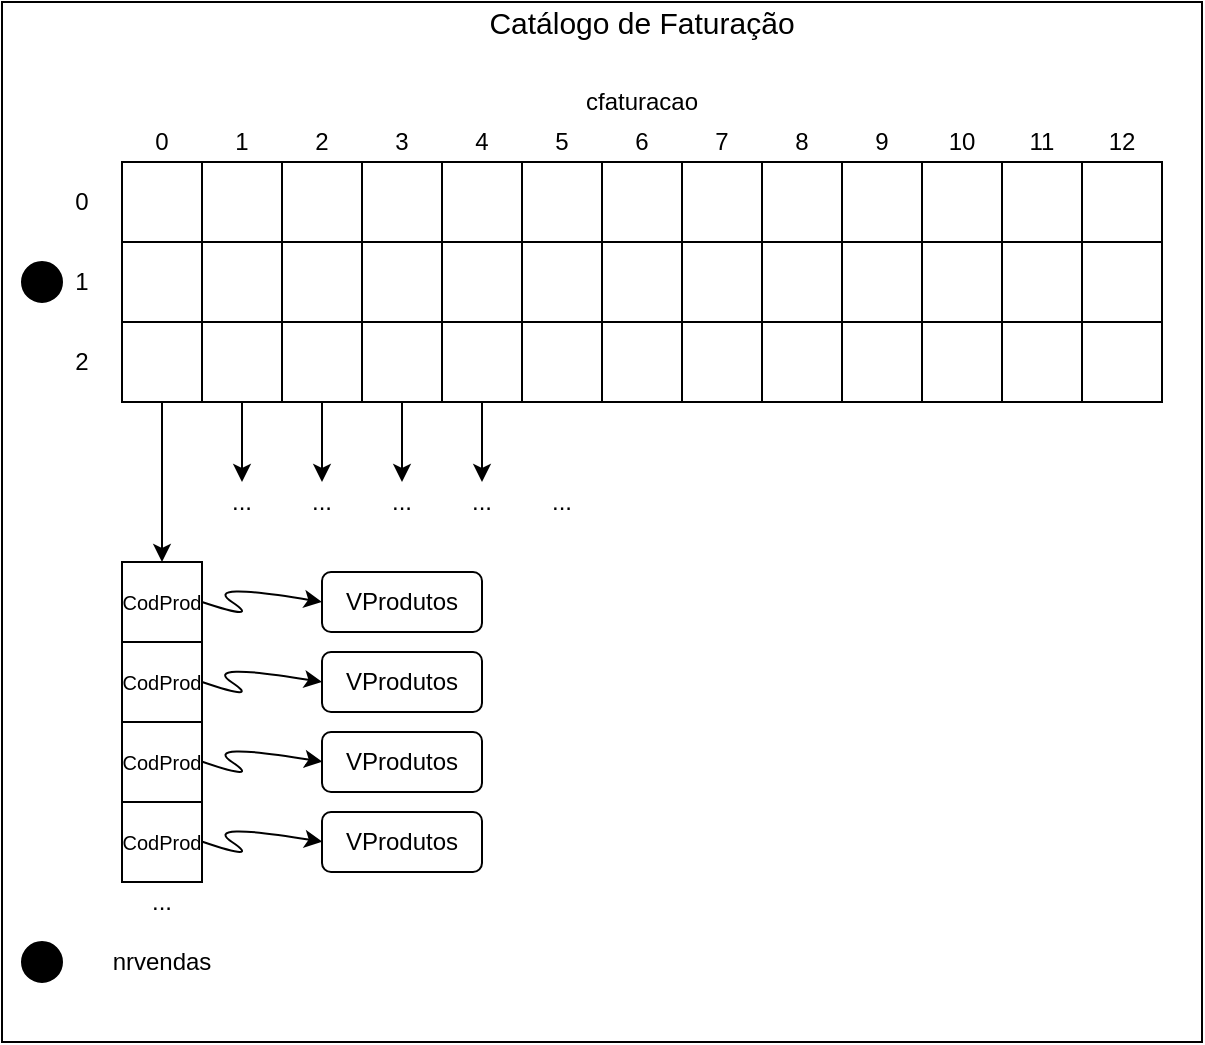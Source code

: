 <mxfile version="10.7.1" type="device"><diagram id="8GkzO-2iXQMkuJmufmp5" name="Page-1"><mxGraphModel dx="1200" dy="639" grid="1" gridSize="10" guides="1" tooltips="1" connect="1" arrows="1" fold="1" page="1" pageScale="1" pageWidth="850" pageHeight="1100" math="0" shadow="0"><root><mxCell id="0"/><mxCell id="1" parent="0"/><mxCell id="2WYAGC3ekxAIEiTmy_mu-112" value="" style="rounded=0;whiteSpace=wrap;html=1;" parent="1" vertex="1"><mxGeometry x="40" y="40" width="600" height="520" as="geometry"/></mxCell><mxCell id="2WYAGC3ekxAIEiTmy_mu-7" value="" style="whiteSpace=wrap;html=1;aspect=fixed;" parent="1" vertex="1"><mxGeometry x="300" y="120" width="40" height="40" as="geometry"/></mxCell><mxCell id="2WYAGC3ekxAIEiTmy_mu-8" value="" style="whiteSpace=wrap;html=1;aspect=fixed;" parent="1" vertex="1"><mxGeometry x="340" y="120" width="40" height="40" as="geometry"/></mxCell><mxCell id="2WYAGC3ekxAIEiTmy_mu-16" value="cfaturacao&lt;br&gt;" style="text;html=1;strokeColor=none;fillColor=none;align=center;verticalAlign=middle;whiteSpace=wrap;rounded=0;" parent="1" vertex="1"><mxGeometry x="340" y="80" width="40" height="20" as="geometry"/></mxCell><mxCell id="2WYAGC3ekxAIEiTmy_mu-43" value="" style="whiteSpace=wrap;html=1;aspect=fixed;" parent="1" vertex="1"><mxGeometry x="380" y="120" width="40" height="40" as="geometry"/></mxCell><mxCell id="2WYAGC3ekxAIEiTmy_mu-80" value="...&lt;br&gt;" style="text;html=1;strokeColor=none;fillColor=none;align=center;verticalAlign=middle;whiteSpace=wrap;rounded=0;" parent="1" vertex="1"><mxGeometry x="300" y="280" width="40" height="20" as="geometry"/></mxCell><mxCell id="2WYAGC3ekxAIEiTmy_mu-113" value="&lt;font style=&quot;font-size: 15px&quot;&gt;Catálogo de Faturação&lt;/font&gt;" style="text;html=1;strokeColor=none;fillColor=none;align=center;verticalAlign=middle;whiteSpace=wrap;rounded=0;" parent="1" vertex="1"><mxGeometry x="275" y="40" width="170" height="20" as="geometry"/></mxCell><mxCell id="I_eOMnqbbrUDG-Di17Q0-278" value="" style="whiteSpace=wrap;html=1;aspect=fixed;" vertex="1" parent="1"><mxGeometry x="260" y="120" width="40" height="40" as="geometry"/></mxCell><mxCell id="I_eOMnqbbrUDG-Di17Q0-279" value="" style="whiteSpace=wrap;html=1;aspect=fixed;" vertex="1" parent="1"><mxGeometry x="220" y="120" width="40" height="40" as="geometry"/></mxCell><mxCell id="I_eOMnqbbrUDG-Di17Q0-280" value="" style="whiteSpace=wrap;html=1;aspect=fixed;" vertex="1" parent="1"><mxGeometry x="420" y="120" width="40" height="40" as="geometry"/></mxCell><mxCell id="I_eOMnqbbrUDG-Di17Q0-281" value="" style="whiteSpace=wrap;html=1;aspect=fixed;" vertex="1" parent="1"><mxGeometry x="460" y="120" width="40" height="40" as="geometry"/></mxCell><mxCell id="I_eOMnqbbrUDG-Di17Q0-282" value="" style="whiteSpace=wrap;html=1;aspect=fixed;" vertex="1" parent="1"><mxGeometry x="500" y="120" width="40" height="40" as="geometry"/></mxCell><mxCell id="I_eOMnqbbrUDG-Di17Q0-283" value="" style="whiteSpace=wrap;html=1;aspect=fixed;" vertex="1" parent="1"><mxGeometry x="180" y="120" width="40" height="40" as="geometry"/></mxCell><mxCell id="I_eOMnqbbrUDG-Di17Q0-284" value="" style="whiteSpace=wrap;html=1;aspect=fixed;" vertex="1" parent="1"><mxGeometry x="140" y="120" width="40" height="40" as="geometry"/></mxCell><mxCell id="I_eOMnqbbrUDG-Di17Q0-285" value="" style="whiteSpace=wrap;html=1;aspect=fixed;" vertex="1" parent="1"><mxGeometry x="540" y="120" width="40" height="40" as="geometry"/></mxCell><mxCell id="I_eOMnqbbrUDG-Di17Q0-286" value="" style="whiteSpace=wrap;html=1;aspect=fixed;" vertex="1" parent="1"><mxGeometry x="580" y="120" width="40" height="40" as="geometry"/></mxCell><mxCell id="I_eOMnqbbrUDG-Di17Q0-287" value="" style="whiteSpace=wrap;html=1;aspect=fixed;" vertex="1" parent="1"><mxGeometry x="100" y="120" width="40" height="40" as="geometry"/></mxCell><mxCell id="I_eOMnqbbrUDG-Di17Q0-288" value="0" style="text;html=1;strokeColor=none;fillColor=none;align=center;verticalAlign=middle;whiteSpace=wrap;rounded=0;" vertex="1" parent="1"><mxGeometry x="100" y="100" width="40" height="20" as="geometry"/></mxCell><mxCell id="I_eOMnqbbrUDG-Di17Q0-289" value="1" style="text;html=1;strokeColor=none;fillColor=none;align=center;verticalAlign=middle;whiteSpace=wrap;rounded=0;" vertex="1" parent="1"><mxGeometry x="140" y="100" width="40" height="20" as="geometry"/></mxCell><mxCell id="I_eOMnqbbrUDG-Di17Q0-290" value="2" style="text;html=1;strokeColor=none;fillColor=none;align=center;verticalAlign=middle;whiteSpace=wrap;rounded=0;" vertex="1" parent="1"><mxGeometry x="180" y="100" width="40" height="20" as="geometry"/></mxCell><mxCell id="I_eOMnqbbrUDG-Di17Q0-291" value="3" style="text;html=1;strokeColor=none;fillColor=none;align=center;verticalAlign=middle;whiteSpace=wrap;rounded=0;" vertex="1" parent="1"><mxGeometry x="220" y="100" width="40" height="20" as="geometry"/></mxCell><mxCell id="I_eOMnqbbrUDG-Di17Q0-292" value="4" style="text;html=1;strokeColor=none;fillColor=none;align=center;verticalAlign=middle;whiteSpace=wrap;rounded=0;" vertex="1" parent="1"><mxGeometry x="260" y="100" width="40" height="20" as="geometry"/></mxCell><mxCell id="I_eOMnqbbrUDG-Di17Q0-293" value="5" style="text;html=1;strokeColor=none;fillColor=none;align=center;verticalAlign=middle;whiteSpace=wrap;rounded=0;" vertex="1" parent="1"><mxGeometry x="300" y="100" width="40" height="20" as="geometry"/></mxCell><mxCell id="I_eOMnqbbrUDG-Di17Q0-294" value="6" style="text;html=1;strokeColor=none;fillColor=none;align=center;verticalAlign=middle;whiteSpace=wrap;rounded=0;" vertex="1" parent="1"><mxGeometry x="340" y="100" width="40" height="20" as="geometry"/></mxCell><mxCell id="I_eOMnqbbrUDG-Di17Q0-295" value="7" style="text;html=1;strokeColor=none;fillColor=none;align=center;verticalAlign=middle;whiteSpace=wrap;rounded=0;" vertex="1" parent="1"><mxGeometry x="380" y="100" width="40" height="20" as="geometry"/></mxCell><mxCell id="I_eOMnqbbrUDG-Di17Q0-296" value="8" style="text;html=1;strokeColor=none;fillColor=none;align=center;verticalAlign=middle;whiteSpace=wrap;rounded=0;" vertex="1" parent="1"><mxGeometry x="420" y="100" width="40" height="20" as="geometry"/></mxCell><mxCell id="I_eOMnqbbrUDG-Di17Q0-297" value="9" style="text;html=1;strokeColor=none;fillColor=none;align=center;verticalAlign=middle;whiteSpace=wrap;rounded=0;" vertex="1" parent="1"><mxGeometry x="460" y="100" width="40" height="20" as="geometry"/></mxCell><mxCell id="I_eOMnqbbrUDG-Di17Q0-298" value="10" style="text;html=1;strokeColor=none;fillColor=none;align=center;verticalAlign=middle;whiteSpace=wrap;rounded=0;" vertex="1" parent="1"><mxGeometry x="500" y="100" width="40" height="20" as="geometry"/></mxCell><mxCell id="I_eOMnqbbrUDG-Di17Q0-299" value="11" style="text;html=1;strokeColor=none;fillColor=none;align=center;verticalAlign=middle;whiteSpace=wrap;rounded=0;" vertex="1" parent="1"><mxGeometry x="540" y="100" width="40" height="20" as="geometry"/></mxCell><mxCell id="I_eOMnqbbrUDG-Di17Q0-300" value="12" style="text;html=1;strokeColor=none;fillColor=none;align=center;verticalAlign=middle;whiteSpace=wrap;rounded=0;" vertex="1" parent="1"><mxGeometry x="580" y="100" width="40" height="20" as="geometry"/></mxCell><mxCell id="I_eOMnqbbrUDG-Di17Q0-317" value="" style="whiteSpace=wrap;html=1;aspect=fixed;" vertex="1" parent="1"><mxGeometry x="300" y="160" width="40" height="40" as="geometry"/></mxCell><mxCell id="I_eOMnqbbrUDG-Di17Q0-318" value="" style="whiteSpace=wrap;html=1;aspect=fixed;" vertex="1" parent="1"><mxGeometry x="340" y="160" width="40" height="40" as="geometry"/></mxCell><mxCell id="I_eOMnqbbrUDG-Di17Q0-319" value="" style="whiteSpace=wrap;html=1;aspect=fixed;" vertex="1" parent="1"><mxGeometry x="380" y="160" width="40" height="40" as="geometry"/></mxCell><mxCell id="I_eOMnqbbrUDG-Di17Q0-320" value="" style="whiteSpace=wrap;html=1;aspect=fixed;" vertex="1" parent="1"><mxGeometry x="260" y="160" width="40" height="40" as="geometry"/></mxCell><mxCell id="I_eOMnqbbrUDG-Di17Q0-321" value="" style="whiteSpace=wrap;html=1;aspect=fixed;" vertex="1" parent="1"><mxGeometry x="220" y="160" width="40" height="40" as="geometry"/></mxCell><mxCell id="I_eOMnqbbrUDG-Di17Q0-322" value="" style="whiteSpace=wrap;html=1;aspect=fixed;" vertex="1" parent="1"><mxGeometry x="420" y="160" width="40" height="40" as="geometry"/></mxCell><mxCell id="I_eOMnqbbrUDG-Di17Q0-323" value="" style="whiteSpace=wrap;html=1;aspect=fixed;" vertex="1" parent="1"><mxGeometry x="460" y="160" width="40" height="40" as="geometry"/></mxCell><mxCell id="I_eOMnqbbrUDG-Di17Q0-324" value="" style="whiteSpace=wrap;html=1;aspect=fixed;" vertex="1" parent="1"><mxGeometry x="500" y="160" width="40" height="40" as="geometry"/></mxCell><mxCell id="I_eOMnqbbrUDG-Di17Q0-325" value="" style="whiteSpace=wrap;html=1;aspect=fixed;" vertex="1" parent="1"><mxGeometry x="180" y="160" width="40" height="40" as="geometry"/></mxCell><mxCell id="I_eOMnqbbrUDG-Di17Q0-326" value="" style="whiteSpace=wrap;html=1;aspect=fixed;" vertex="1" parent="1"><mxGeometry x="140" y="160" width="40" height="40" as="geometry"/></mxCell><mxCell id="I_eOMnqbbrUDG-Di17Q0-327" value="" style="whiteSpace=wrap;html=1;aspect=fixed;" vertex="1" parent="1"><mxGeometry x="540" y="160" width="40" height="40" as="geometry"/></mxCell><mxCell id="I_eOMnqbbrUDG-Di17Q0-328" value="" style="whiteSpace=wrap;html=1;aspect=fixed;" vertex="1" parent="1"><mxGeometry x="580" y="160" width="40" height="40" as="geometry"/></mxCell><mxCell id="I_eOMnqbbrUDG-Di17Q0-329" value="" style="whiteSpace=wrap;html=1;aspect=fixed;" vertex="1" parent="1"><mxGeometry x="100" y="160" width="40" height="40" as="geometry"/></mxCell><mxCell id="I_eOMnqbbrUDG-Di17Q0-330" value="" style="whiteSpace=wrap;html=1;aspect=fixed;" vertex="1" parent="1"><mxGeometry x="300" y="200" width="40" height="40" as="geometry"/></mxCell><mxCell id="I_eOMnqbbrUDG-Di17Q0-331" value="" style="whiteSpace=wrap;html=1;aspect=fixed;" vertex="1" parent="1"><mxGeometry x="340" y="200" width="40" height="40" as="geometry"/></mxCell><mxCell id="I_eOMnqbbrUDG-Di17Q0-332" value="" style="whiteSpace=wrap;html=1;aspect=fixed;" vertex="1" parent="1"><mxGeometry x="380" y="200" width="40" height="40" as="geometry"/></mxCell><mxCell id="I_eOMnqbbrUDG-Di17Q0-333" value="" style="whiteSpace=wrap;html=1;aspect=fixed;" vertex="1" parent="1"><mxGeometry x="260" y="200" width="40" height="40" as="geometry"/></mxCell><mxCell id="I_eOMnqbbrUDG-Di17Q0-334" value="" style="whiteSpace=wrap;html=1;aspect=fixed;" vertex="1" parent="1"><mxGeometry x="220" y="200" width="40" height="40" as="geometry"/></mxCell><mxCell id="I_eOMnqbbrUDG-Di17Q0-335" value="" style="whiteSpace=wrap;html=1;aspect=fixed;" vertex="1" parent="1"><mxGeometry x="420" y="200" width="40" height="40" as="geometry"/></mxCell><mxCell id="I_eOMnqbbrUDG-Di17Q0-336" value="" style="whiteSpace=wrap;html=1;aspect=fixed;" vertex="1" parent="1"><mxGeometry x="460" y="200" width="40" height="40" as="geometry"/></mxCell><mxCell id="I_eOMnqbbrUDG-Di17Q0-337" value="" style="whiteSpace=wrap;html=1;aspect=fixed;" vertex="1" parent="1"><mxGeometry x="500" y="200" width="40" height="40" as="geometry"/></mxCell><mxCell id="I_eOMnqbbrUDG-Di17Q0-338" value="" style="whiteSpace=wrap;html=1;aspect=fixed;" vertex="1" parent="1"><mxGeometry x="180" y="200" width="40" height="40" as="geometry"/></mxCell><mxCell id="I_eOMnqbbrUDG-Di17Q0-339" value="" style="whiteSpace=wrap;html=1;aspect=fixed;" vertex="1" parent="1"><mxGeometry x="140" y="200" width="40" height="40" as="geometry"/></mxCell><mxCell id="I_eOMnqbbrUDG-Di17Q0-340" value="" style="whiteSpace=wrap;html=1;aspect=fixed;" vertex="1" parent="1"><mxGeometry x="540" y="200" width="40" height="40" as="geometry"/></mxCell><mxCell id="I_eOMnqbbrUDG-Di17Q0-341" value="" style="whiteSpace=wrap;html=1;aspect=fixed;" vertex="1" parent="1"><mxGeometry x="580" y="200" width="40" height="40" as="geometry"/></mxCell><mxCell id="I_eOMnqbbrUDG-Di17Q0-342" value="" style="whiteSpace=wrap;html=1;aspect=fixed;" vertex="1" parent="1"><mxGeometry x="100" y="200" width="40" height="40" as="geometry"/></mxCell><mxCell id="I_eOMnqbbrUDG-Di17Q0-343" value="0" style="text;html=1;strokeColor=none;fillColor=none;align=center;verticalAlign=middle;whiteSpace=wrap;rounded=0;" vertex="1" parent="1"><mxGeometry x="60" y="130" width="40" height="20" as="geometry"/></mxCell><mxCell id="I_eOMnqbbrUDG-Di17Q0-344" value="1" style="text;html=1;strokeColor=none;fillColor=none;align=center;verticalAlign=middle;whiteSpace=wrap;rounded=0;" vertex="1" parent="1"><mxGeometry x="60" y="170" width="40" height="20" as="geometry"/></mxCell><mxCell id="I_eOMnqbbrUDG-Di17Q0-345" value="2" style="text;html=1;strokeColor=none;fillColor=none;align=center;verticalAlign=middle;whiteSpace=wrap;rounded=0;" vertex="1" parent="1"><mxGeometry x="60" y="210" width="40" height="20" as="geometry"/></mxCell><mxCell id="I_eOMnqbbrUDG-Di17Q0-362" value="" style="endArrow=classic;html=1;exitX=0.5;exitY=1;exitDx=0;exitDy=0;" edge="1" parent="1"><mxGeometry width="50" height="50" relative="1" as="geometry"><mxPoint x="280" y="240" as="sourcePoint"/><mxPoint x="280" y="280" as="targetPoint"/></mxGeometry></mxCell><mxCell id="I_eOMnqbbrUDG-Di17Q0-363" value="...&lt;br&gt;" style="text;html=1;strokeColor=none;fillColor=none;align=center;verticalAlign=middle;whiteSpace=wrap;rounded=0;" vertex="1" parent="1"><mxGeometry x="260" y="280" width="40" height="20" as="geometry"/></mxCell><mxCell id="I_eOMnqbbrUDG-Di17Q0-364" value="...&lt;br&gt;" style="text;html=1;strokeColor=none;fillColor=none;align=center;verticalAlign=middle;whiteSpace=wrap;rounded=0;" vertex="1" parent="1"><mxGeometry x="220" y="280" width="40" height="20" as="geometry"/></mxCell><mxCell id="I_eOMnqbbrUDG-Di17Q0-365" value="" style="endArrow=classic;html=1;exitX=0.5;exitY=1;exitDx=0;exitDy=0;" edge="1" parent="1"><mxGeometry width="50" height="50" relative="1" as="geometry"><mxPoint x="240" y="240" as="sourcePoint"/><mxPoint x="240" y="280" as="targetPoint"/></mxGeometry></mxCell><mxCell id="I_eOMnqbbrUDG-Di17Q0-366" value="" style="endArrow=classic;html=1;exitX=0.5;exitY=1;exitDx=0;exitDy=0;" edge="1" parent="1"><mxGeometry width="50" height="50" relative="1" as="geometry"><mxPoint x="160" y="240" as="sourcePoint"/><mxPoint x="160" y="280" as="targetPoint"/></mxGeometry></mxCell><mxCell id="I_eOMnqbbrUDG-Di17Q0-367" value="...&lt;br&gt;" style="text;html=1;strokeColor=none;fillColor=none;align=center;verticalAlign=middle;whiteSpace=wrap;rounded=0;" vertex="1" parent="1"><mxGeometry x="140" y="280" width="40" height="20" as="geometry"/></mxCell><mxCell id="I_eOMnqbbrUDG-Di17Q0-368" value="...&lt;br&gt;" style="text;html=1;strokeColor=none;fillColor=none;align=center;verticalAlign=middle;whiteSpace=wrap;rounded=0;" vertex="1" parent="1"><mxGeometry x="180" y="280" width="40" height="20" as="geometry"/></mxCell><mxCell id="I_eOMnqbbrUDG-Di17Q0-369" value="" style="endArrow=classic;html=1;exitX=0.5;exitY=1;exitDx=0;exitDy=0;" edge="1" parent="1"><mxGeometry width="50" height="50" relative="1" as="geometry"><mxPoint x="200" y="240" as="sourcePoint"/><mxPoint x="200" y="280" as="targetPoint"/></mxGeometry></mxCell><mxCell id="I_eOMnqbbrUDG-Di17Q0-370" value="" style="endArrow=classic;html=1;exitX=0.5;exitY=1;exitDx=0;exitDy=0;entryX=0.5;entryY=0;entryDx=0;entryDy=0;" edge="1" parent="1" target="I_eOMnqbbrUDG-Di17Q0-373"><mxGeometry width="50" height="50" relative="1" as="geometry"><mxPoint x="120" y="240" as="sourcePoint"/><mxPoint x="120" y="280" as="targetPoint"/></mxGeometry></mxCell><mxCell id="I_eOMnqbbrUDG-Di17Q0-373" value="&lt;font style=&quot;font-size: 10px&quot;&gt;CodProd&lt;/font&gt;" style="whiteSpace=wrap;html=1;aspect=fixed;" vertex="1" parent="1"><mxGeometry x="100" y="320" width="40" height="40" as="geometry"/></mxCell><mxCell id="I_eOMnqbbrUDG-Di17Q0-374" value="&lt;span&gt;&lt;font style=&quot;font-size: 10px&quot;&gt;CodProd&lt;/font&gt;&lt;/span&gt;&lt;br&gt;" style="whiteSpace=wrap;html=1;aspect=fixed;" vertex="1" parent="1"><mxGeometry x="100" y="360" width="40" height="40" as="geometry"/></mxCell><mxCell id="I_eOMnqbbrUDG-Di17Q0-375" value="&lt;span&gt;&lt;font style=&quot;font-size: 10px&quot;&gt;CodProd&lt;/font&gt;&lt;/span&gt;&lt;br&gt;" style="whiteSpace=wrap;html=1;aspect=fixed;" vertex="1" parent="1"><mxGeometry x="100" y="400" width="40" height="40" as="geometry"/></mxCell><mxCell id="I_eOMnqbbrUDG-Di17Q0-376" value="&lt;span&gt;&lt;font style=&quot;font-size: 10px&quot;&gt;CodProd&lt;/font&gt;&lt;/span&gt;" style="whiteSpace=wrap;html=1;aspect=fixed;" vertex="1" parent="1"><mxGeometry x="100" y="440" width="40" height="40" as="geometry"/></mxCell><mxCell id="I_eOMnqbbrUDG-Di17Q0-377" value="...&lt;br&gt;" style="text;html=1;strokeColor=none;fillColor=none;align=center;verticalAlign=middle;whiteSpace=wrap;rounded=0;" vertex="1" parent="1"><mxGeometry x="100" y="480" width="40" height="20" as="geometry"/></mxCell><mxCell id="I_eOMnqbbrUDG-Di17Q0-378" value="VProdutos&lt;br&gt;" style="rounded=1;whiteSpace=wrap;html=1;" vertex="1" parent="1"><mxGeometry x="200" y="325" width="80" height="30" as="geometry"/></mxCell><mxCell id="I_eOMnqbbrUDG-Di17Q0-380" value="VProdutos" style="rounded=1;whiteSpace=wrap;html=1;" vertex="1" parent="1"><mxGeometry x="200" y="365" width="80" height="30" as="geometry"/></mxCell><mxCell id="I_eOMnqbbrUDG-Di17Q0-381" value="VProdutos" style="rounded=1;whiteSpace=wrap;html=1;" vertex="1" parent="1"><mxGeometry x="200" y="405" width="80" height="30" as="geometry"/></mxCell><mxCell id="I_eOMnqbbrUDG-Di17Q0-382" value="VProdutos" style="rounded=1;whiteSpace=wrap;html=1;" vertex="1" parent="1"><mxGeometry x="200" y="445" width="80" height="30" as="geometry"/></mxCell><mxCell id="I_eOMnqbbrUDG-Di17Q0-384" value="" style="curved=1;endArrow=classic;html=1;exitX=1;exitY=0.5;exitDx=0;exitDy=0;entryX=0;entryY=0.5;entryDx=0;entryDy=0;" edge="1" parent="1" source="I_eOMnqbbrUDG-Di17Q0-373" target="I_eOMnqbbrUDG-Di17Q0-378"><mxGeometry width="50" height="50" relative="1" as="geometry"><mxPoint x="140" y="340" as="sourcePoint"/><mxPoint x="190" y="330" as="targetPoint"/><Array as="points"><mxPoint x="170" y="350"/><mxPoint x="140" y="330"/></Array></mxGeometry></mxCell><mxCell id="I_eOMnqbbrUDG-Di17Q0-386" value="" style="curved=1;endArrow=classic;html=1;exitX=1;exitY=0.5;exitDx=0;exitDy=0;entryX=0;entryY=0.5;entryDx=0;entryDy=0;" edge="1" parent="1"><mxGeometry width="50" height="50" relative="1" as="geometry"><mxPoint x="140.071" y="380" as="sourcePoint"/><mxPoint x="200.071" y="380" as="targetPoint"/><Array as="points"><mxPoint x="169.836" y="390.118"/><mxPoint x="139.836" y="370.118"/></Array></mxGeometry></mxCell><mxCell id="I_eOMnqbbrUDG-Di17Q0-387" value="" style="curved=1;endArrow=classic;html=1;exitX=1;exitY=0.5;exitDx=0;exitDy=0;entryX=0;entryY=0.5;entryDx=0;entryDy=0;" edge="1" parent="1"><mxGeometry width="50" height="50" relative="1" as="geometry"><mxPoint x="140.235" y="419.882" as="sourcePoint"/><mxPoint x="200.235" y="419.882" as="targetPoint"/><Array as="points"><mxPoint x="170" y="430"/><mxPoint x="140" y="410"/></Array></mxGeometry></mxCell><mxCell id="I_eOMnqbbrUDG-Di17Q0-388" value="" style="curved=1;endArrow=classic;html=1;exitX=1;exitY=0.5;exitDx=0;exitDy=0;entryX=0;entryY=0.5;entryDx=0;entryDy=0;" edge="1" parent="1"><mxGeometry width="50" height="50" relative="1" as="geometry"><mxPoint x="140.235" y="459.882" as="sourcePoint"/><mxPoint x="200.235" y="459.882" as="targetPoint"/><Array as="points"><mxPoint x="170" y="470"/><mxPoint x="140" y="450"/></Array></mxGeometry></mxCell><mxCell id="I_eOMnqbbrUDG-Di17Q0-389" value="v" style="ellipse;whiteSpace=wrap;html=1;aspect=fixed;fillColor=#000000;" vertex="1" parent="1"><mxGeometry x="50" y="170" width="20" height="20" as="geometry"/></mxCell><mxCell id="I_eOMnqbbrUDG-Di17Q0-393" value="v" style="ellipse;whiteSpace=wrap;html=1;aspect=fixed;fillColor=#000000;" vertex="1" parent="1"><mxGeometry x="50" y="510" width="20" height="20" as="geometry"/></mxCell><mxCell id="I_eOMnqbbrUDG-Di17Q0-394" value="nrvendas&lt;br&gt;" style="text;html=1;strokeColor=none;fillColor=none;align=center;verticalAlign=middle;whiteSpace=wrap;rounded=0;" vertex="1" parent="1"><mxGeometry x="100" y="510" width="40" height="20" as="geometry"/></mxCell></root></mxGraphModel></diagram></mxfile>